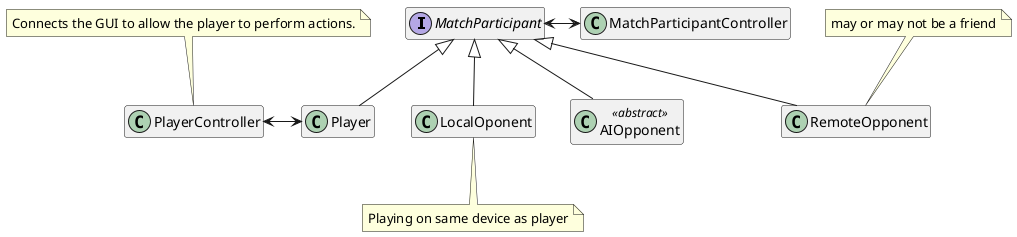 @startuml
hide empty members

interface MatchParticipant{

}

class MatchParticipantController{

}

class Player{

}

class LocalOponent{

}
note bottom: Playing on same device as player

class AIOpponent<<abstract>>{

}

class RemoteOpponent{

}
note top: may or may not be a friend

class PlayerController{

}
note top: Connects the GUI to allow the player to perform actions.


Player -up-|> MatchParticipant
LocalOponent -up-|> MatchParticipant
AIOpponent -up-|> MatchParticipant
RemoteOpponent -up-|> MatchParticipant


Player <--left--> PlayerController
MatchParticipant <--right--> MatchParticipantController



@enduml